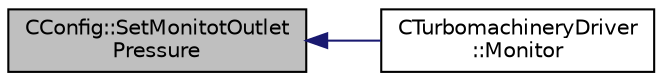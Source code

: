 digraph "CConfig::SetMonitotOutletPressure"
{
  edge [fontname="Helvetica",fontsize="10",labelfontname="Helvetica",labelfontsize="10"];
  node [fontname="Helvetica",fontsize="10",shape=record];
  rankdir="LR";
  Node15024 [label="CConfig::SetMonitotOutlet\lPressure",height=0.2,width=0.4,color="black", fillcolor="grey75", style="filled", fontcolor="black"];
  Node15024 -> Node15025 [dir="back",color="midnightblue",fontsize="10",style="solid",fontname="Helvetica"];
  Node15025 [label="CTurbomachineryDriver\l::Monitor",height=0.2,width=0.4,color="black", fillcolor="white", style="filled",URL="$class_c_turbomachinery_driver.html#a41d7b50bbacef68eb5436293ebb2da4f",tooltip="Monitor the computation. "];
}
